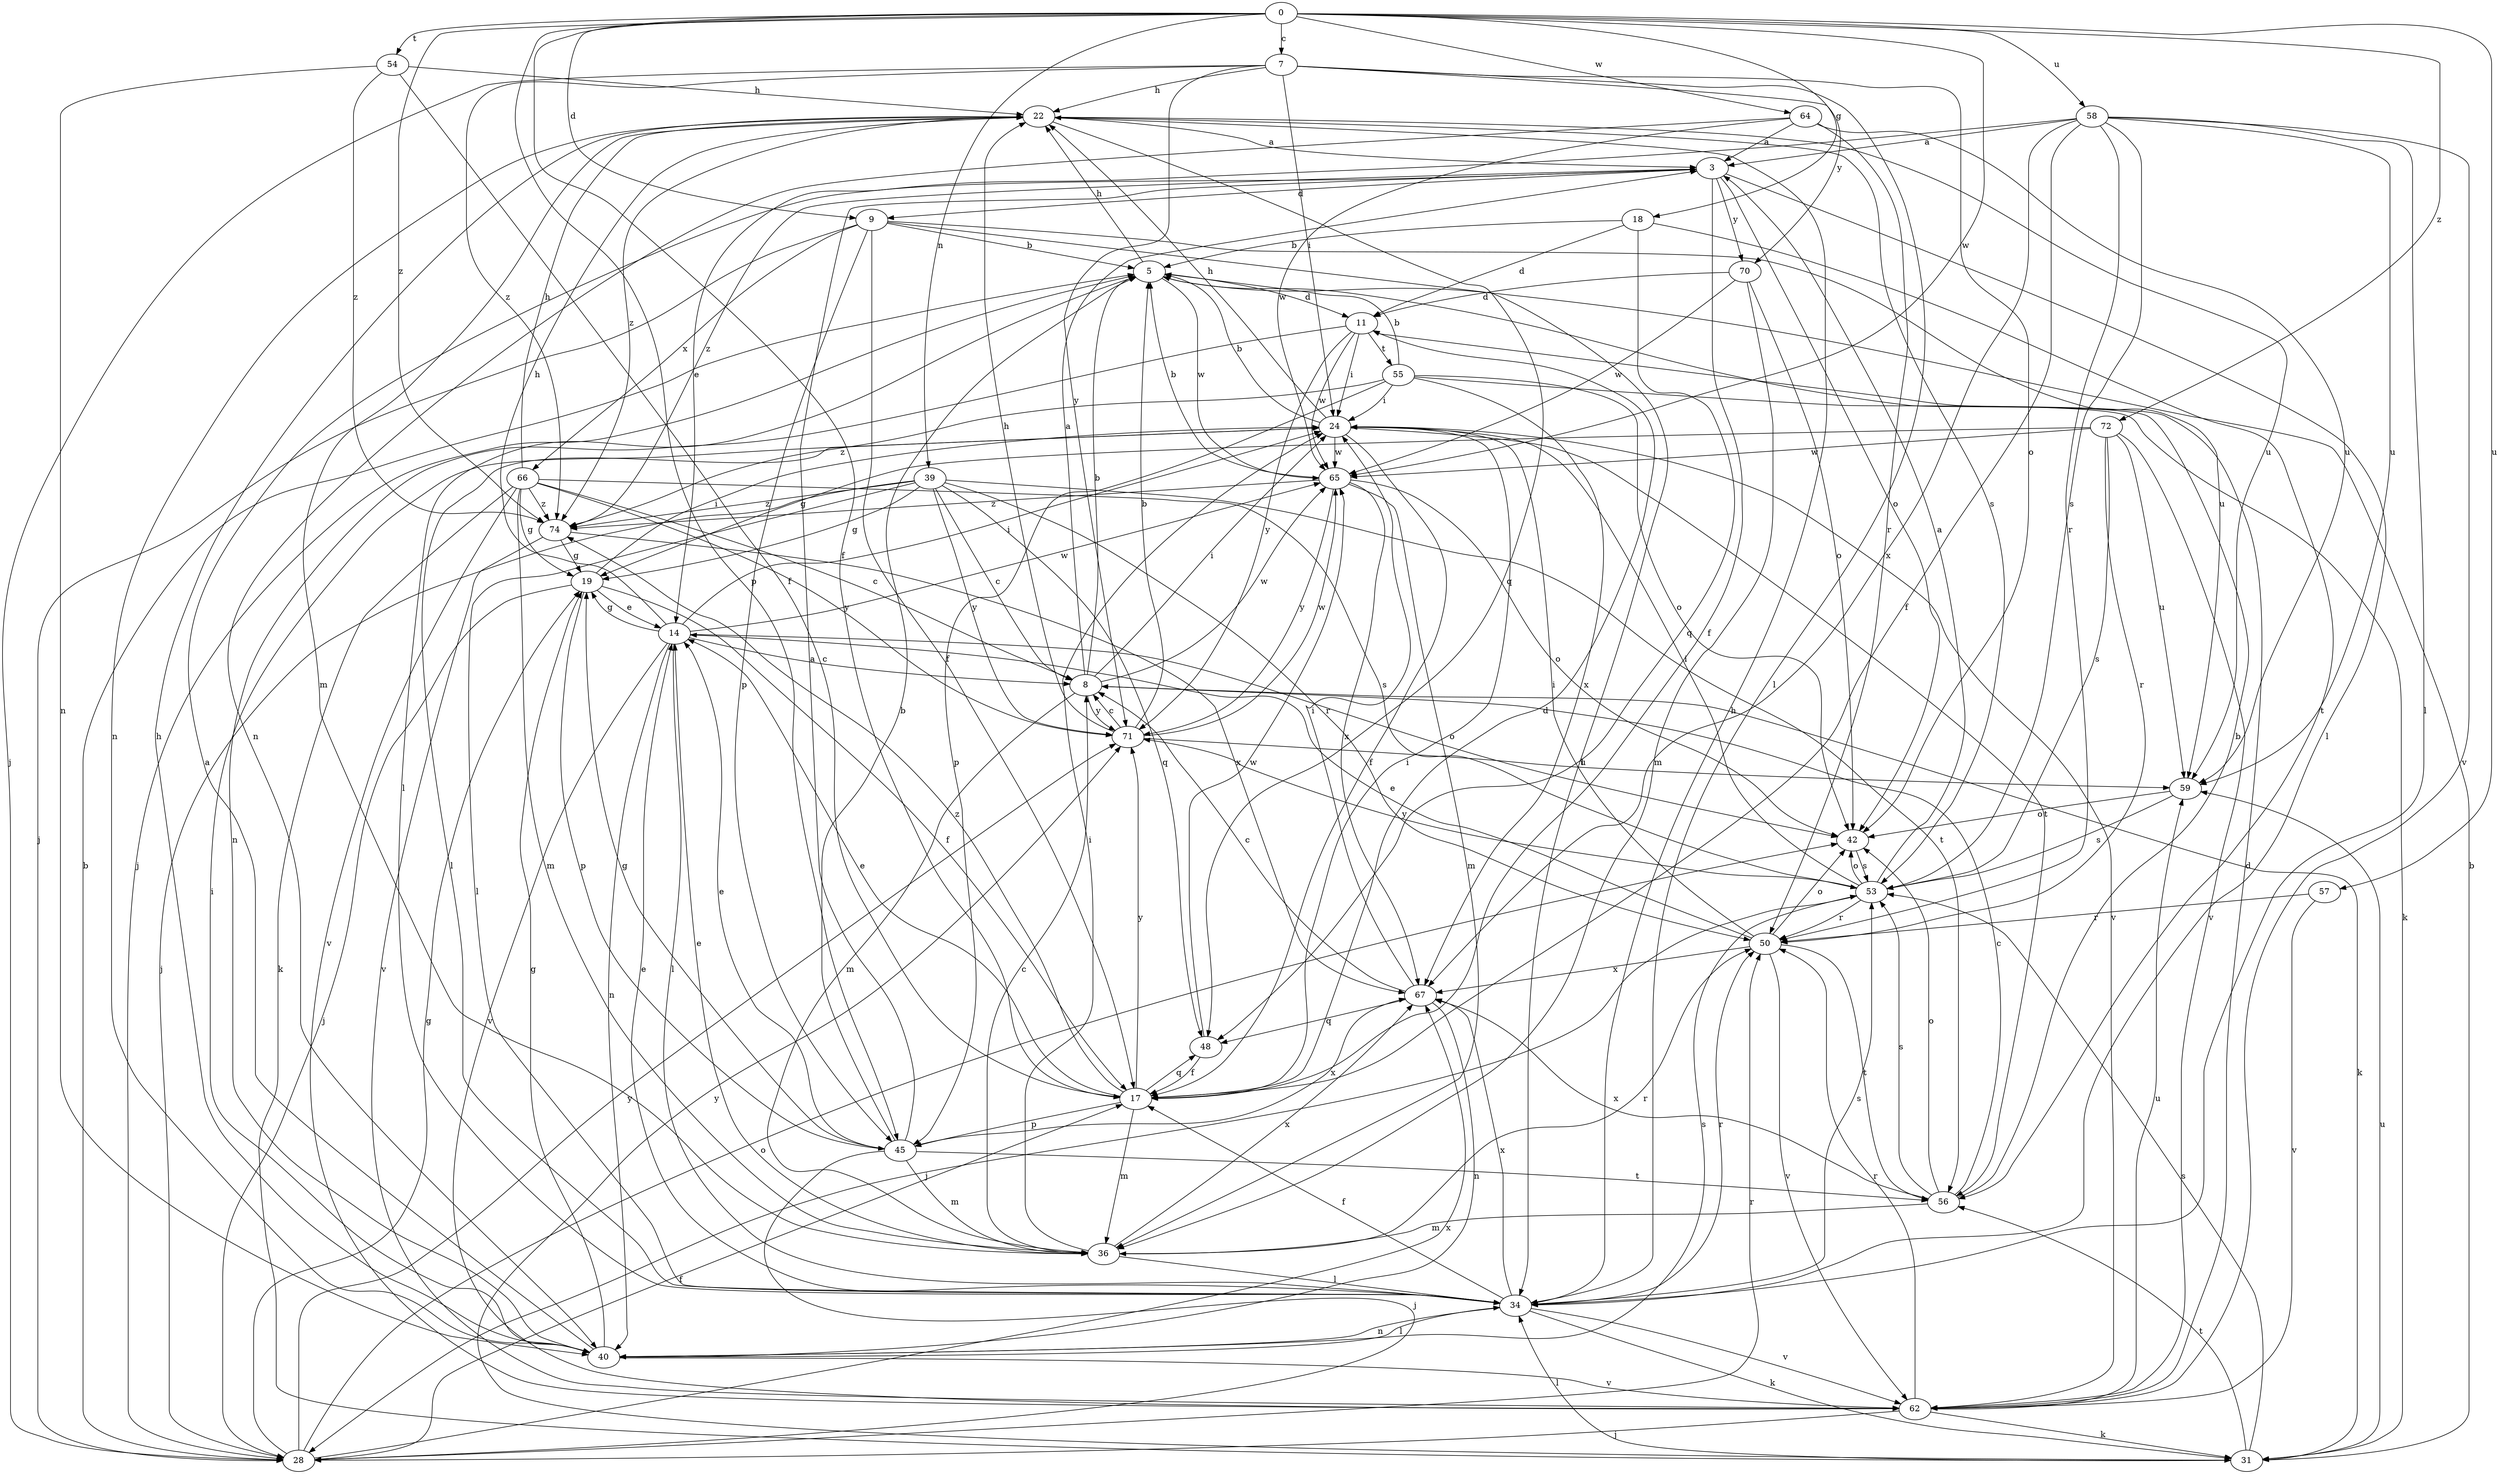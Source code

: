 strict digraph  {
0;
3;
5;
7;
8;
9;
11;
14;
17;
18;
19;
22;
24;
28;
31;
34;
36;
39;
40;
42;
45;
48;
50;
53;
54;
55;
56;
57;
58;
59;
62;
64;
65;
66;
67;
70;
71;
72;
74;
0 -> 7  [label=c];
0 -> 9  [label=d];
0 -> 17  [label=f];
0 -> 18  [label=g];
0 -> 39  [label=n];
0 -> 45  [label=p];
0 -> 54  [label=t];
0 -> 57  [label=u];
0 -> 58  [label=u];
0 -> 64  [label=w];
0 -> 65  [label=w];
0 -> 72  [label=z];
0 -> 74  [label=z];
3 -> 9  [label=d];
3 -> 17  [label=f];
3 -> 34  [label=l];
3 -> 42  [label=o];
3 -> 70  [label=y];
3 -> 74  [label=z];
5 -> 11  [label=d];
5 -> 22  [label=h];
5 -> 28  [label=j];
5 -> 34  [label=l];
5 -> 65  [label=w];
7 -> 22  [label=h];
7 -> 24  [label=i];
7 -> 28  [label=j];
7 -> 34  [label=l];
7 -> 42  [label=o];
7 -> 70  [label=y];
7 -> 71  [label=y];
7 -> 74  [label=z];
8 -> 3  [label=a];
8 -> 5  [label=b];
8 -> 24  [label=i];
8 -> 31  [label=k];
8 -> 36  [label=m];
8 -> 65  [label=w];
8 -> 71  [label=y];
9 -> 5  [label=b];
9 -> 17  [label=f];
9 -> 28  [label=j];
9 -> 34  [label=l];
9 -> 45  [label=p];
9 -> 59  [label=u];
9 -> 66  [label=x];
11 -> 24  [label=i];
11 -> 40  [label=n];
11 -> 55  [label=t];
11 -> 65  [label=w];
11 -> 71  [label=y];
14 -> 8  [label=c];
14 -> 19  [label=g];
14 -> 22  [label=h];
14 -> 24  [label=i];
14 -> 34  [label=l];
14 -> 40  [label=n];
14 -> 42  [label=o];
14 -> 62  [label=v];
14 -> 65  [label=w];
17 -> 11  [label=d];
17 -> 14  [label=e];
17 -> 24  [label=i];
17 -> 36  [label=m];
17 -> 45  [label=p];
17 -> 48  [label=q];
17 -> 71  [label=y];
17 -> 74  [label=z];
18 -> 5  [label=b];
18 -> 11  [label=d];
18 -> 48  [label=q];
18 -> 56  [label=t];
19 -> 14  [label=e];
19 -> 17  [label=f];
19 -> 24  [label=i];
19 -> 28  [label=j];
19 -> 45  [label=p];
22 -> 3  [label=a];
22 -> 36  [label=m];
22 -> 40  [label=n];
22 -> 48  [label=q];
22 -> 53  [label=s];
22 -> 59  [label=u];
22 -> 74  [label=z];
24 -> 5  [label=b];
24 -> 17  [label=f];
24 -> 22  [label=h];
24 -> 34  [label=l];
24 -> 56  [label=t];
24 -> 62  [label=v];
24 -> 65  [label=w];
28 -> 5  [label=b];
28 -> 17  [label=f];
28 -> 19  [label=g];
28 -> 42  [label=o];
28 -> 50  [label=r];
28 -> 67  [label=x];
28 -> 71  [label=y];
31 -> 5  [label=b];
31 -> 34  [label=l];
31 -> 53  [label=s];
31 -> 56  [label=t];
31 -> 59  [label=u];
31 -> 71  [label=y];
34 -> 14  [label=e];
34 -> 17  [label=f];
34 -> 22  [label=h];
34 -> 31  [label=k];
34 -> 40  [label=n];
34 -> 50  [label=r];
34 -> 53  [label=s];
34 -> 62  [label=v];
34 -> 67  [label=x];
36 -> 8  [label=c];
36 -> 14  [label=e];
36 -> 24  [label=i];
36 -> 34  [label=l];
36 -> 50  [label=r];
36 -> 67  [label=x];
39 -> 8  [label=c];
39 -> 19  [label=g];
39 -> 28  [label=j];
39 -> 34  [label=l];
39 -> 48  [label=q];
39 -> 50  [label=r];
39 -> 56  [label=t];
39 -> 71  [label=y];
39 -> 74  [label=z];
40 -> 3  [label=a];
40 -> 19  [label=g];
40 -> 22  [label=h];
40 -> 24  [label=i];
40 -> 34  [label=l];
40 -> 53  [label=s];
40 -> 62  [label=v];
42 -> 53  [label=s];
45 -> 3  [label=a];
45 -> 5  [label=b];
45 -> 14  [label=e];
45 -> 19  [label=g];
45 -> 28  [label=j];
45 -> 36  [label=m];
45 -> 56  [label=t];
45 -> 67  [label=x];
48 -> 17  [label=f];
48 -> 65  [label=w];
50 -> 14  [label=e];
50 -> 24  [label=i];
50 -> 42  [label=o];
50 -> 56  [label=t];
50 -> 62  [label=v];
50 -> 67  [label=x];
53 -> 3  [label=a];
53 -> 24  [label=i];
53 -> 28  [label=j];
53 -> 42  [label=o];
53 -> 50  [label=r];
53 -> 71  [label=y];
54 -> 17  [label=f];
54 -> 22  [label=h];
54 -> 40  [label=n];
54 -> 74  [label=z];
55 -> 5  [label=b];
55 -> 24  [label=i];
55 -> 31  [label=k];
55 -> 42  [label=o];
55 -> 45  [label=p];
55 -> 67  [label=x];
55 -> 74  [label=z];
56 -> 5  [label=b];
56 -> 8  [label=c];
56 -> 36  [label=m];
56 -> 42  [label=o];
56 -> 53  [label=s];
56 -> 67  [label=x];
57 -> 50  [label=r];
57 -> 62  [label=v];
58 -> 3  [label=a];
58 -> 14  [label=e];
58 -> 17  [label=f];
58 -> 34  [label=l];
58 -> 50  [label=r];
58 -> 53  [label=s];
58 -> 59  [label=u];
58 -> 62  [label=v];
58 -> 67  [label=x];
59 -> 42  [label=o];
59 -> 53  [label=s];
62 -> 11  [label=d];
62 -> 28  [label=j];
62 -> 31  [label=k];
62 -> 50  [label=r];
62 -> 59  [label=u];
64 -> 3  [label=a];
64 -> 40  [label=n];
64 -> 50  [label=r];
64 -> 59  [label=u];
64 -> 65  [label=w];
65 -> 5  [label=b];
65 -> 36  [label=m];
65 -> 42  [label=o];
65 -> 67  [label=x];
65 -> 71  [label=y];
65 -> 74  [label=z];
66 -> 8  [label=c];
66 -> 19  [label=g];
66 -> 22  [label=h];
66 -> 31  [label=k];
66 -> 36  [label=m];
66 -> 53  [label=s];
66 -> 62  [label=v];
66 -> 71  [label=y];
66 -> 74  [label=z];
67 -> 8  [label=c];
67 -> 24  [label=i];
67 -> 40  [label=n];
67 -> 48  [label=q];
70 -> 11  [label=d];
70 -> 36  [label=m];
70 -> 42  [label=o];
70 -> 65  [label=w];
71 -> 5  [label=b];
71 -> 8  [label=c];
71 -> 22  [label=h];
71 -> 59  [label=u];
71 -> 65  [label=w];
72 -> 19  [label=g];
72 -> 50  [label=r];
72 -> 53  [label=s];
72 -> 59  [label=u];
72 -> 62  [label=v];
72 -> 65  [label=w];
74 -> 19  [label=g];
74 -> 62  [label=v];
74 -> 67  [label=x];
}
